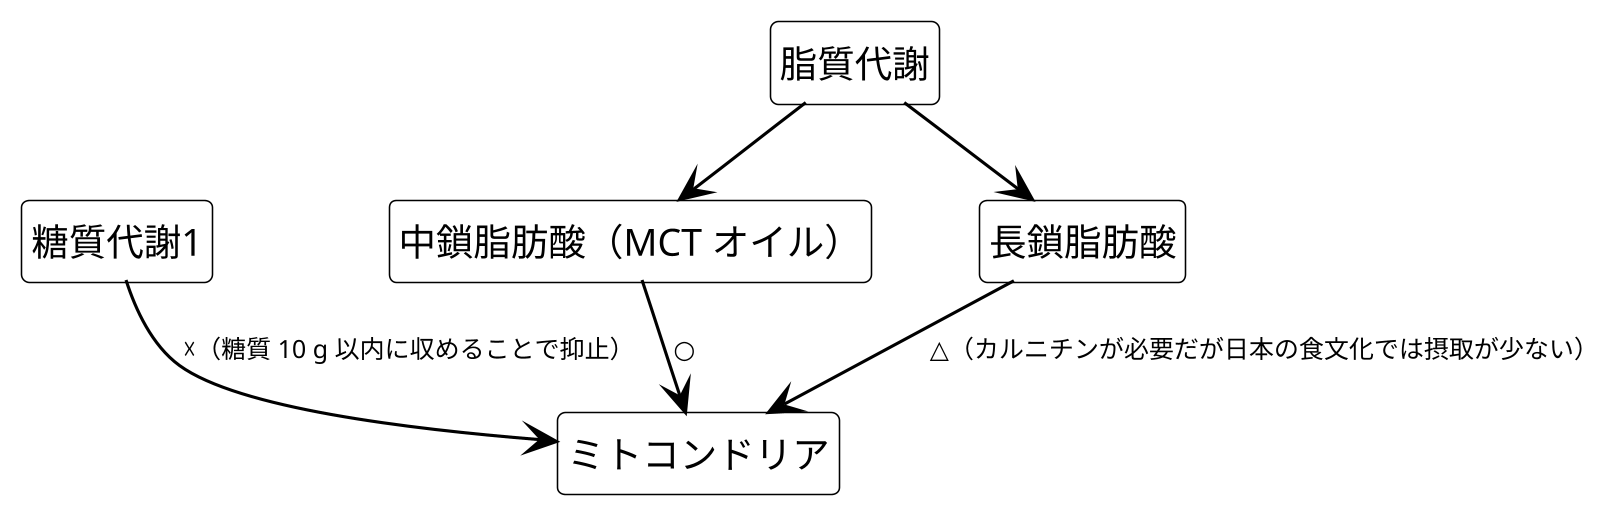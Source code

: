 @startuml

hide circle
hide empty fields
hide empty methods

skinparam class {
    backGroundColor white
    borderColor black
    arrowColor black
}

skinparam {
    shadowing false
    ranksep 30
    dpi 300
    arrowThickness 1
    defaultFontName Meiryo
    defaultFontSize 12
    arrowFontSize 8
}

class "糖質代謝1" as carbon
class "脂質代謝" as fat
class "中鎖脂肪酸（MCT オイル）" as chusa { 
}
class "長鎖脂肪酸" as chosa
class "ミトコンドリア" as mitochondrion

carbon --> mitochondrion : ☓（糖質 10 g 以内に収めることで抑止）
fat --> chusa
fat --> chosa
chusa --> mitochondrion : ○
chosa --> mitochondrion : △（カルニチンが必要だが日本の食文化では摂取が少ない）

@enduml
